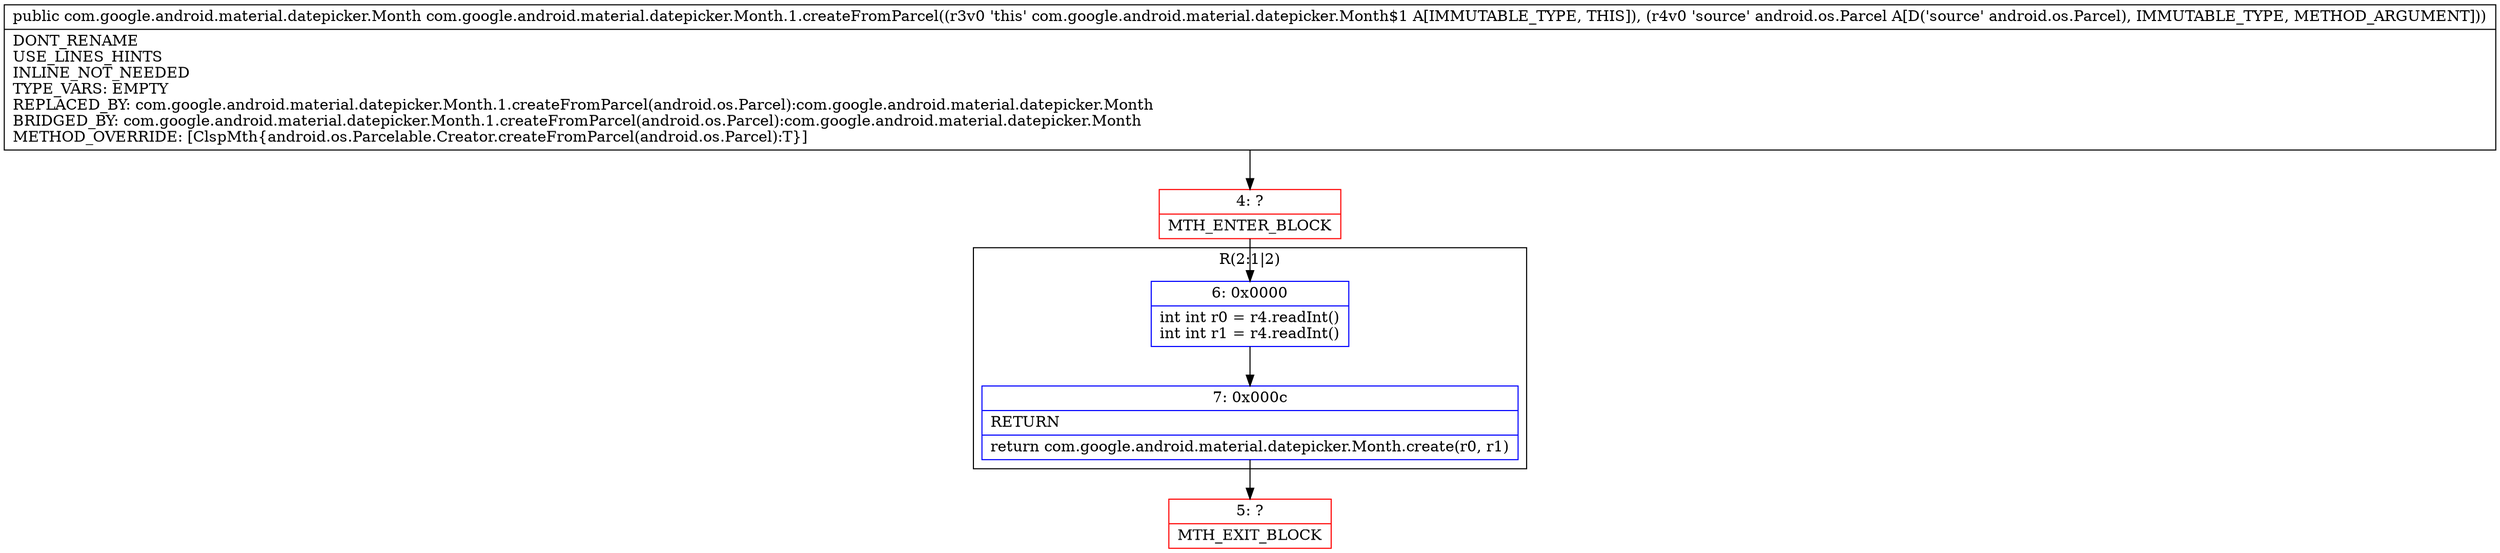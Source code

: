 digraph "CFG forcom.google.android.material.datepicker.Month.1.createFromParcel(Landroid\/os\/Parcel;)Lcom\/google\/android\/material\/datepicker\/Month;" {
subgraph cluster_Region_129021849 {
label = "R(2:1|2)";
node [shape=record,color=blue];
Node_6 [shape=record,label="{6\:\ 0x0000|int int r0 = r4.readInt()\lint int r1 = r4.readInt()\l}"];
Node_7 [shape=record,label="{7\:\ 0x000c|RETURN\l|return com.google.android.material.datepicker.Month.create(r0, r1)\l}"];
}
Node_4 [shape=record,color=red,label="{4\:\ ?|MTH_ENTER_BLOCK\l}"];
Node_5 [shape=record,color=red,label="{5\:\ ?|MTH_EXIT_BLOCK\l}"];
MethodNode[shape=record,label="{public com.google.android.material.datepicker.Month com.google.android.material.datepicker.Month.1.createFromParcel((r3v0 'this' com.google.android.material.datepicker.Month$1 A[IMMUTABLE_TYPE, THIS]), (r4v0 'source' android.os.Parcel A[D('source' android.os.Parcel), IMMUTABLE_TYPE, METHOD_ARGUMENT]))  | DONT_RENAME\lUSE_LINES_HINTS\lINLINE_NOT_NEEDED\lTYPE_VARS: EMPTY\lREPLACED_BY: com.google.android.material.datepicker.Month.1.createFromParcel(android.os.Parcel):com.google.android.material.datepicker.Month\lBRIDGED_BY: com.google.android.material.datepicker.Month.1.createFromParcel(android.os.Parcel):com.google.android.material.datepicker.Month\lMETHOD_OVERRIDE: [ClspMth\{android.os.Parcelable.Creator.createFromParcel(android.os.Parcel):T\}]\l}"];
MethodNode -> Node_4;Node_6 -> Node_7;
Node_7 -> Node_5;
Node_4 -> Node_6;
}

